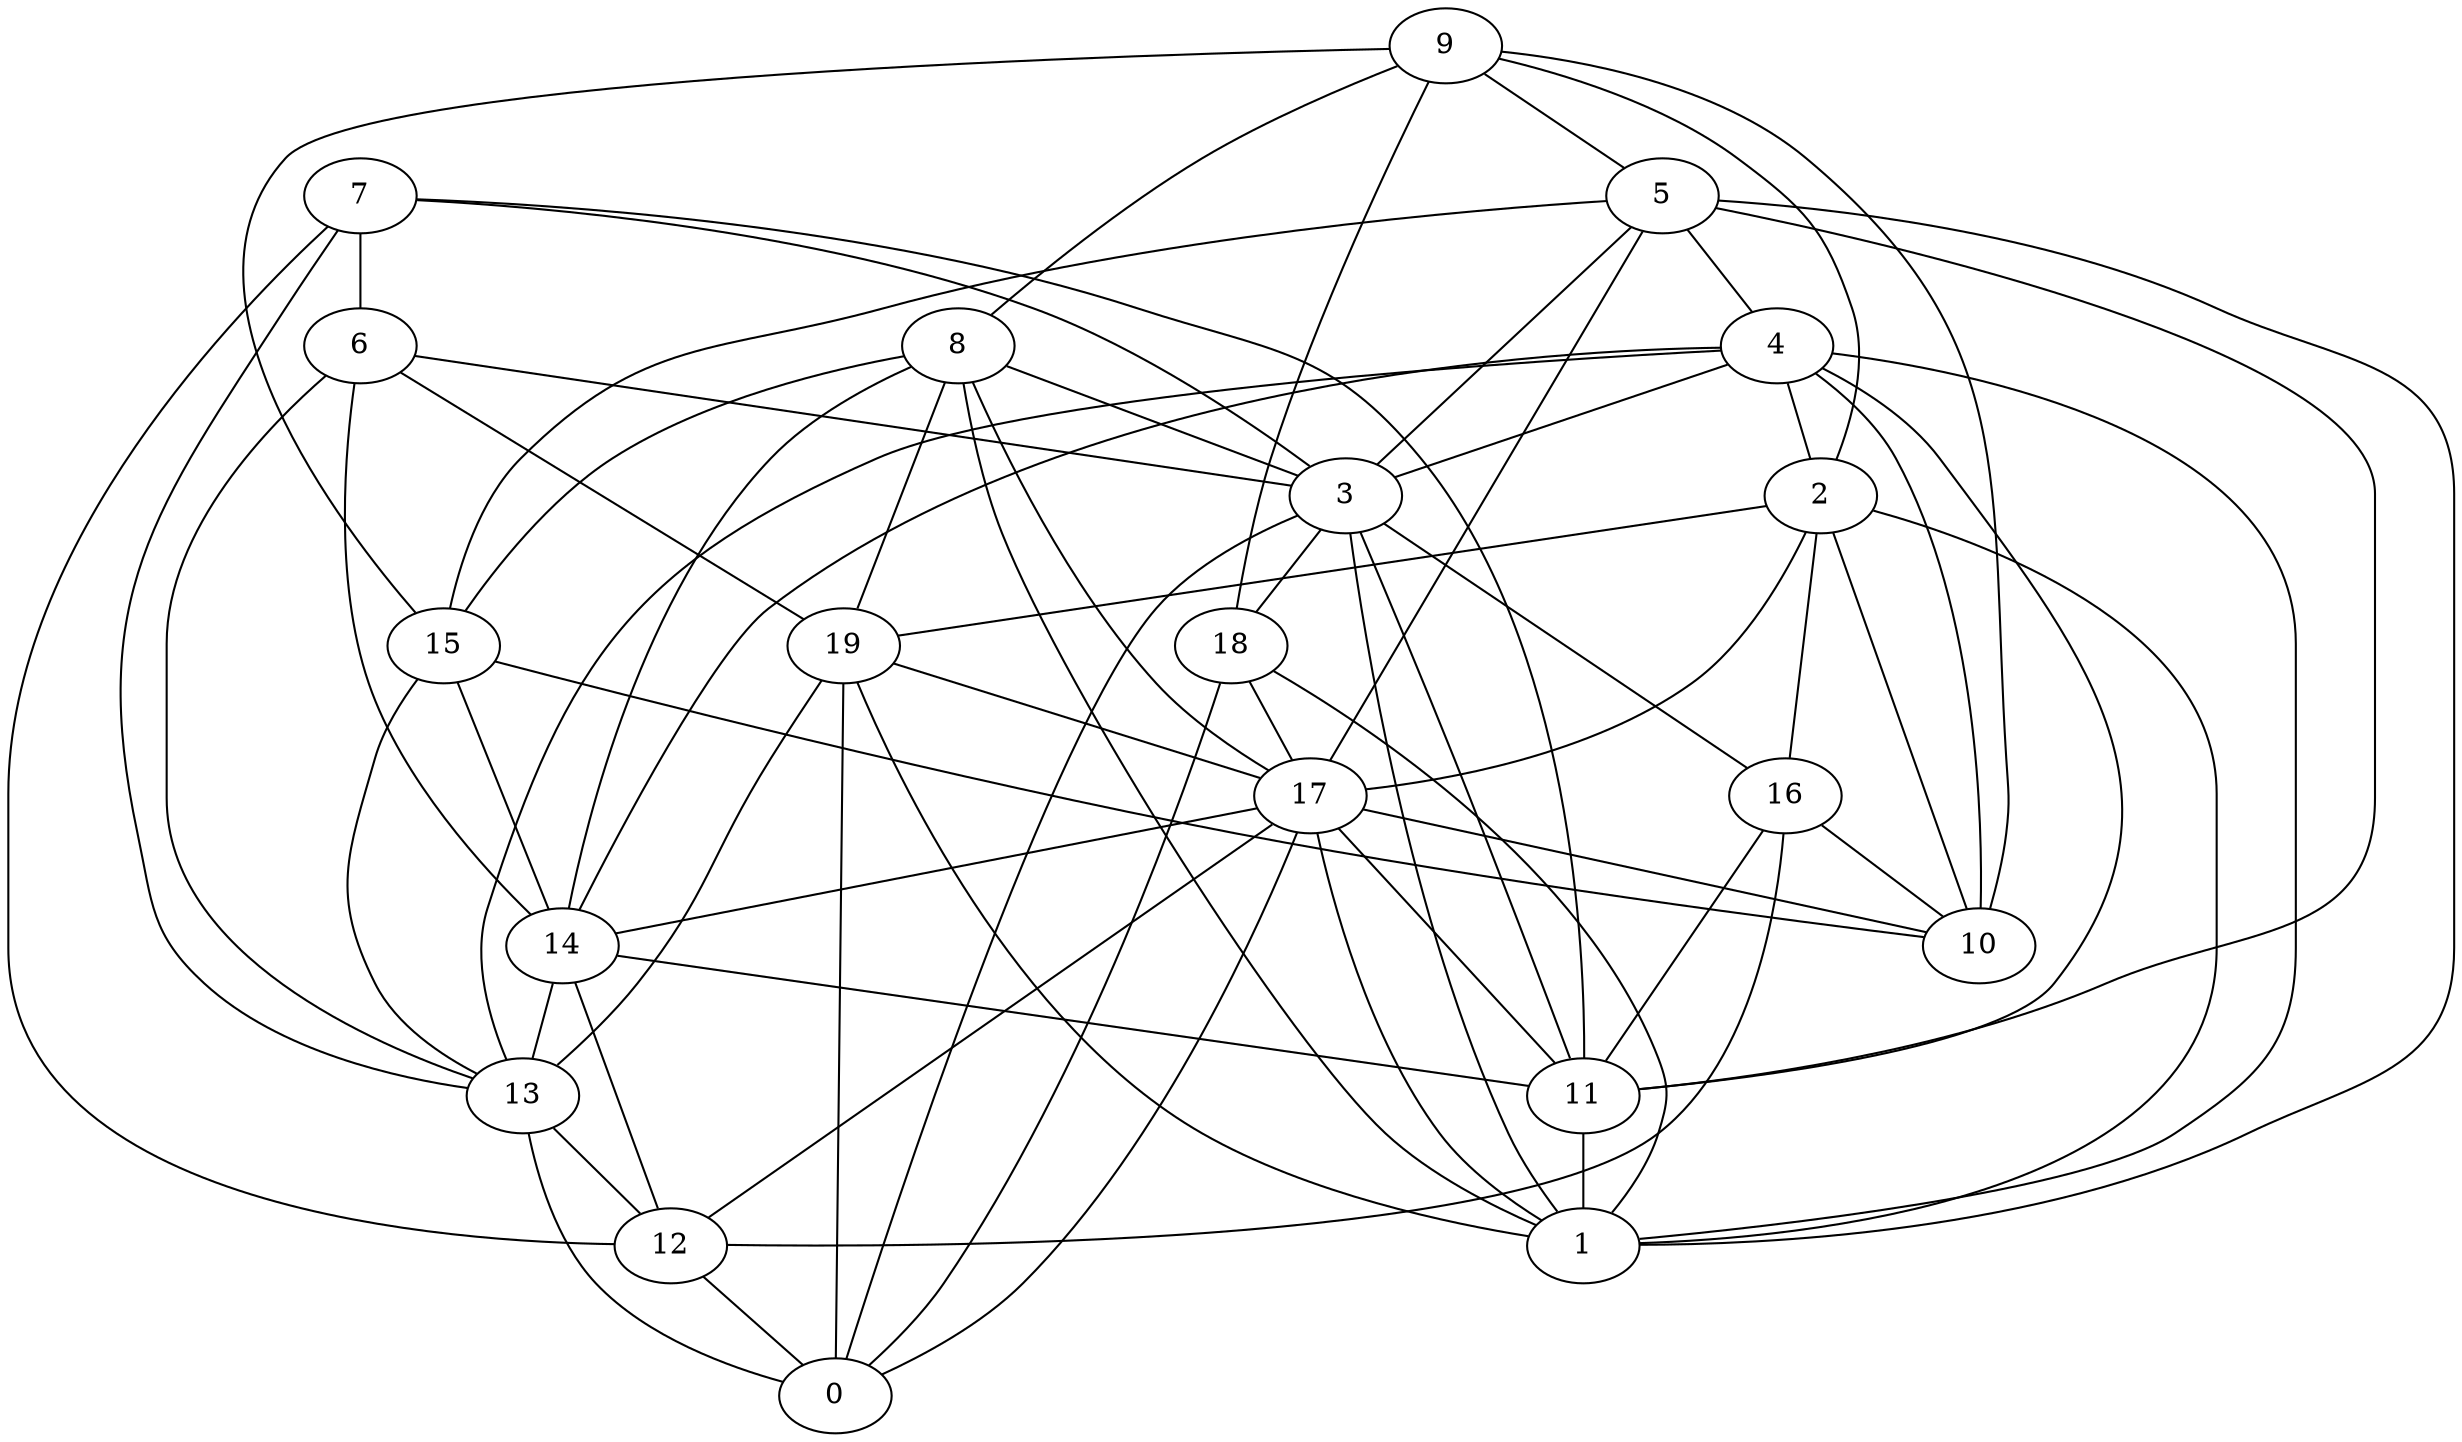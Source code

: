 digraph GG_graph {

subgraph G_graph {
edge [color = black]
"5" -> "15" [dir = none]
"5" -> "4" [dir = none]
"5" -> "3" [dir = none]
"8" -> "17" [dir = none]
"8" -> "15" [dir = none]
"8" -> "3" [dir = none]
"8" -> "19" [dir = none]
"9" -> "10" [dir = none]
"9" -> "15" [dir = none]
"16" -> "10" [dir = none]
"16" -> "12" [dir = none]
"3" -> "0" [dir = none]
"3" -> "18" [dir = none]
"3" -> "1" [dir = none]
"3" -> "11" [dir = none]
"18" -> "1" [dir = none]
"11" -> "1" [dir = none]
"2" -> "1" [dir = none]
"2" -> "10" [dir = none]
"2" -> "17" [dir = none]
"17" -> "12" [dir = none]
"17" -> "14" [dir = none]
"17" -> "0" [dir = none]
"17" -> "10" [dir = none]
"17" -> "1" [dir = none]
"7" -> "3" [dir = none]
"7" -> "6" [dir = none]
"19" -> "0" [dir = none]
"6" -> "19" [dir = none]
"6" -> "14" [dir = none]
"15" -> "10" [dir = none]
"15" -> "14" [dir = none]
"15" -> "13" [dir = none]
"4" -> "1" [dir = none]
"4" -> "10" [dir = none]
"14" -> "13" [dir = none]
"14" -> "12" [dir = none]
"12" -> "0" [dir = none]
"7" -> "11" [dir = none]
"4" -> "11" [dir = none]
"4" -> "2" [dir = none]
"4" -> "3" [dir = none]
"9" -> "2" [dir = none]
"2" -> "19" [dir = none]
"5" -> "17" [dir = none]
"6" -> "3" [dir = none]
"6" -> "13" [dir = none]
"5" -> "11" [dir = none]
"5" -> "1" [dir = none]
"18" -> "17" [dir = none]
"9" -> "8" [dir = none]
"18" -> "0" [dir = none]
"7" -> "12" [dir = none]
"4" -> "14" [dir = none]
"3" -> "16" [dir = none]
"19" -> "13" [dir = none]
"2" -> "16" [dir = none]
"13" -> "0" [dir = none]
"4" -> "13" [dir = none]
"9" -> "18" [dir = none]
"19" -> "1" [dir = none]
"8" -> "1" [dir = none]
"8" -> "14" [dir = none]
"14" -> "11" [dir = none]
"17" -> "11" [dir = none]
"9" -> "5" [dir = none]
"13" -> "12" [dir = none]
"16" -> "11" [dir = none]
"7" -> "13" [dir = none]
"19" -> "17" [dir = none]
}

}
